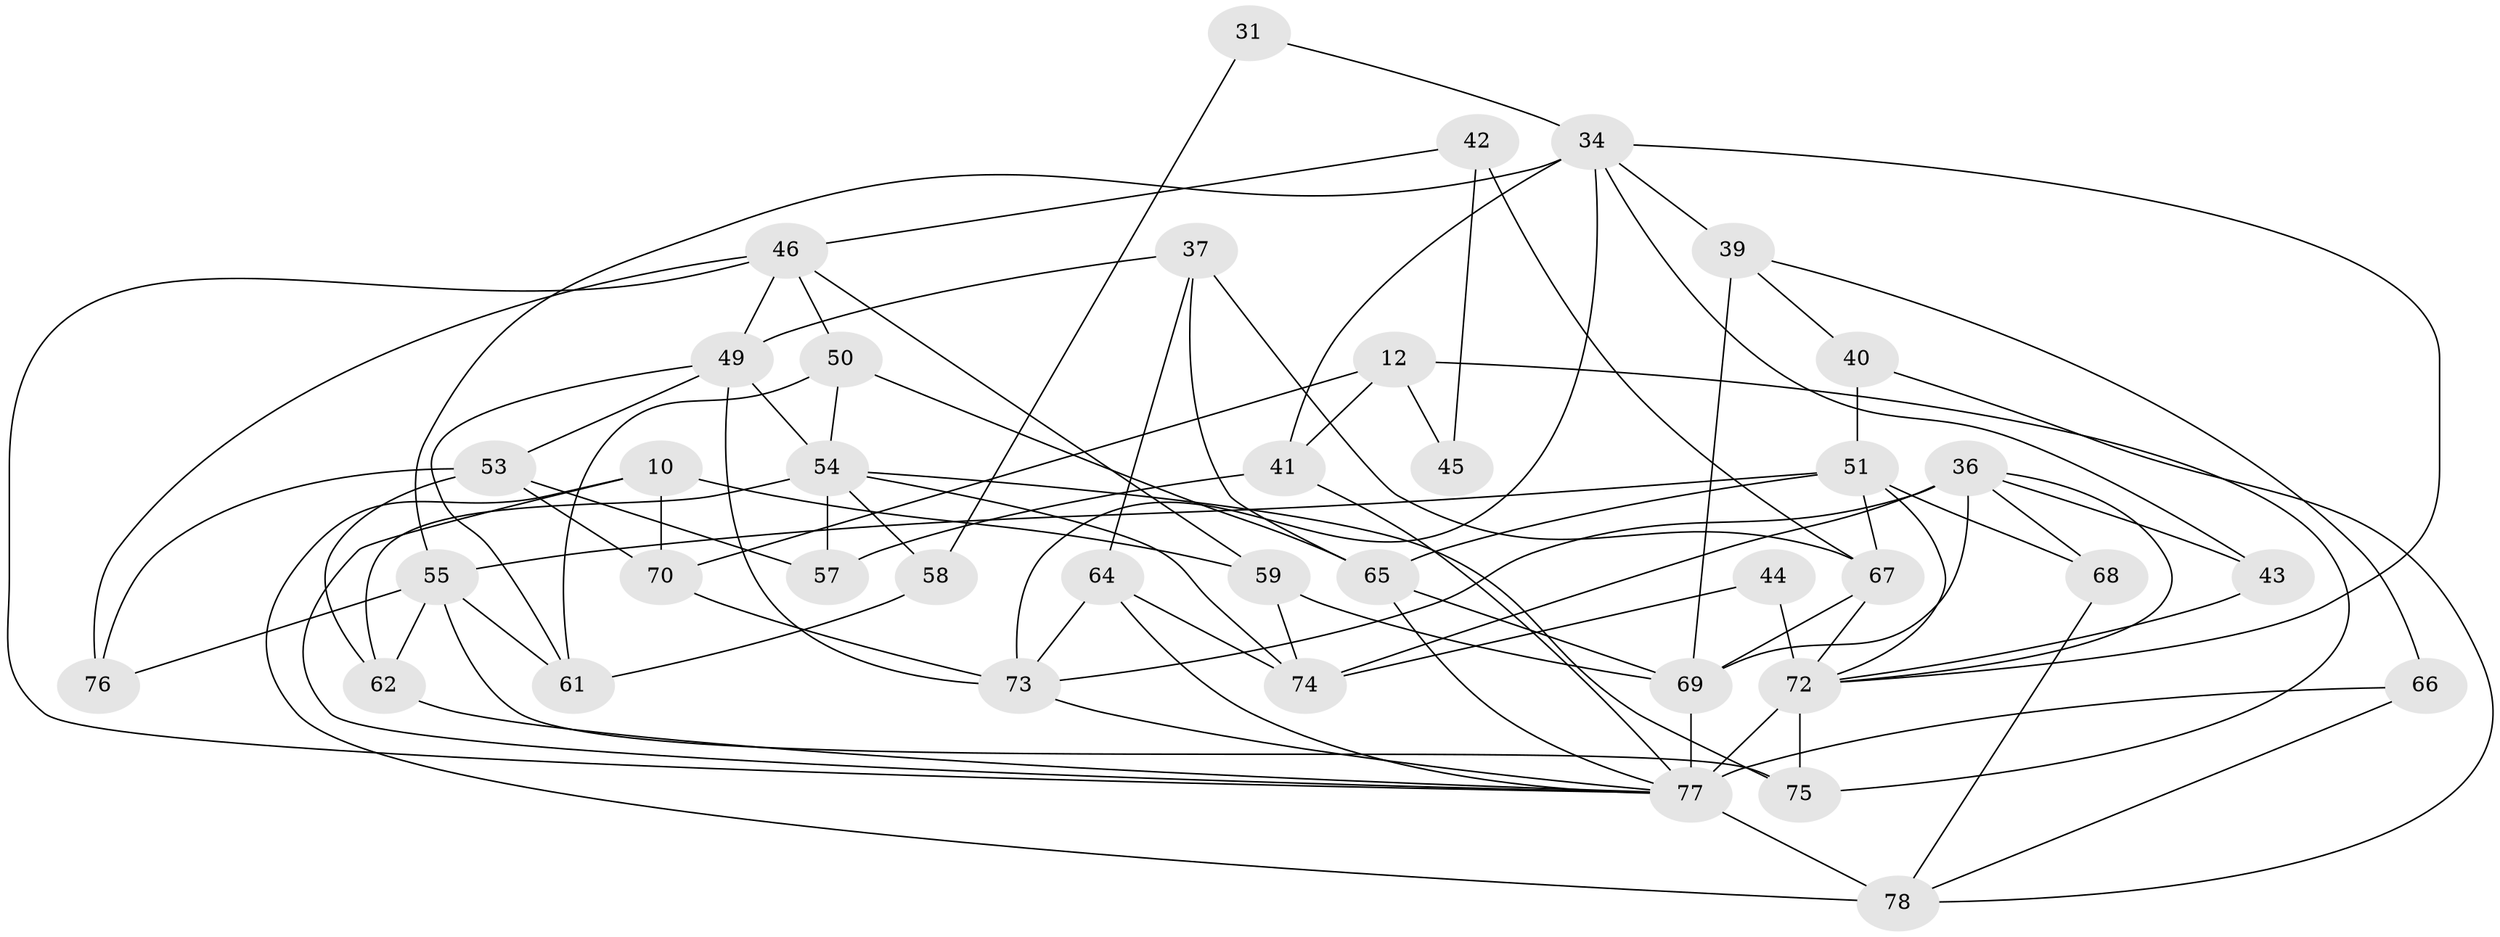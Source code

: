 // original degree distribution, {5: 0.24358974358974358, 2: 0.11538461538461539, 6: 0.08974358974358974, 3: 0.2692307692307692, 4: 0.2564102564102564, 7: 0.02564102564102564}
// Generated by graph-tools (version 1.1) at 2025/51/03/09/25 04:51:17]
// undirected, 39 vertices, 89 edges
graph export_dot {
graph [start="1"]
  node [color=gray90,style=filled];
  10;
  12;
  31;
  34 [super="+19+32"];
  36 [super="+8+16"];
  37 [super="+13"];
  39 [super="+23"];
  40;
  41;
  42;
  43 [super="+14"];
  44;
  45;
  46 [super="+3"];
  49 [super="+1+20"];
  50;
  51 [super="+38"];
  53;
  54 [super="+28+17"];
  55;
  57;
  58;
  59 [super="+5"];
  61;
  62;
  64;
  65 [super="+27"];
  66 [super="+52"];
  67;
  68;
  69 [super="+26+29+60"];
  70;
  72 [super="+25+15+21+7"];
  73 [super="+4+47+35"];
  74 [super="+33"];
  75 [super="+56"];
  76;
  77 [super="+71+48"];
  78 [super="+9"];
  10 -- 70;
  10 -- 59;
  10 -- 78 [weight=2];
  10 -- 77;
  12 -- 75 [weight=2];
  12 -- 70;
  12 -- 41;
  12 -- 45;
  31 -- 34;
  31 -- 58;
  34 -- 55;
  34 -- 41 [weight=2];
  34 -- 43;
  34 -- 73 [weight=2];
  34 -- 39;
  34 -- 72;
  36 -- 43 [weight=2];
  36 -- 74 [weight=3];
  36 -- 68;
  36 -- 73 [weight=2];
  36 -- 69 [weight=2];
  36 -- 72;
  37 -- 64;
  37 -- 49;
  37 -- 67;
  37 -- 65 [weight=2];
  39 -- 69 [weight=2];
  39 -- 40;
  39 -- 66;
  40 -- 78;
  40 -- 51;
  41 -- 57;
  41 -- 77;
  42 -- 67;
  42 -- 45;
  42 -- 46;
  43 -- 72;
  44 -- 74;
  44 -- 72;
  46 -- 59 [weight=2];
  46 -- 49 [weight=2];
  46 -- 50;
  46 -- 76;
  46 -- 77;
  49 -- 73 [weight=2];
  49 -- 53;
  49 -- 61;
  49 -- 54 [weight=2];
  50 -- 61;
  50 -- 54;
  50 -- 65;
  51 -- 67 [weight=2];
  51 -- 68;
  51 -- 65;
  51 -- 55;
  51 -- 72;
  53 -- 76;
  53 -- 57;
  53 -- 62;
  53 -- 70;
  54 -- 62;
  54 -- 58;
  54 -- 75;
  54 -- 57;
  54 -- 74;
  55 -- 62;
  55 -- 61;
  55 -- 75 [weight=2];
  55 -- 76;
  58 -- 61;
  59 -- 74 [weight=2];
  59 -- 69 [weight=2];
  62 -- 77;
  64 -- 73;
  64 -- 74;
  64 -- 77;
  65 -- 69 [weight=3];
  65 -- 77;
  66 -- 78;
  66 -- 77;
  67 -- 69;
  67 -- 72;
  68 -- 78;
  69 -- 77 [weight=2];
  70 -- 73;
  72 -- 77 [weight=4];
  72 -- 75 [weight=2];
  73 -- 77;
  77 -- 78;
}
